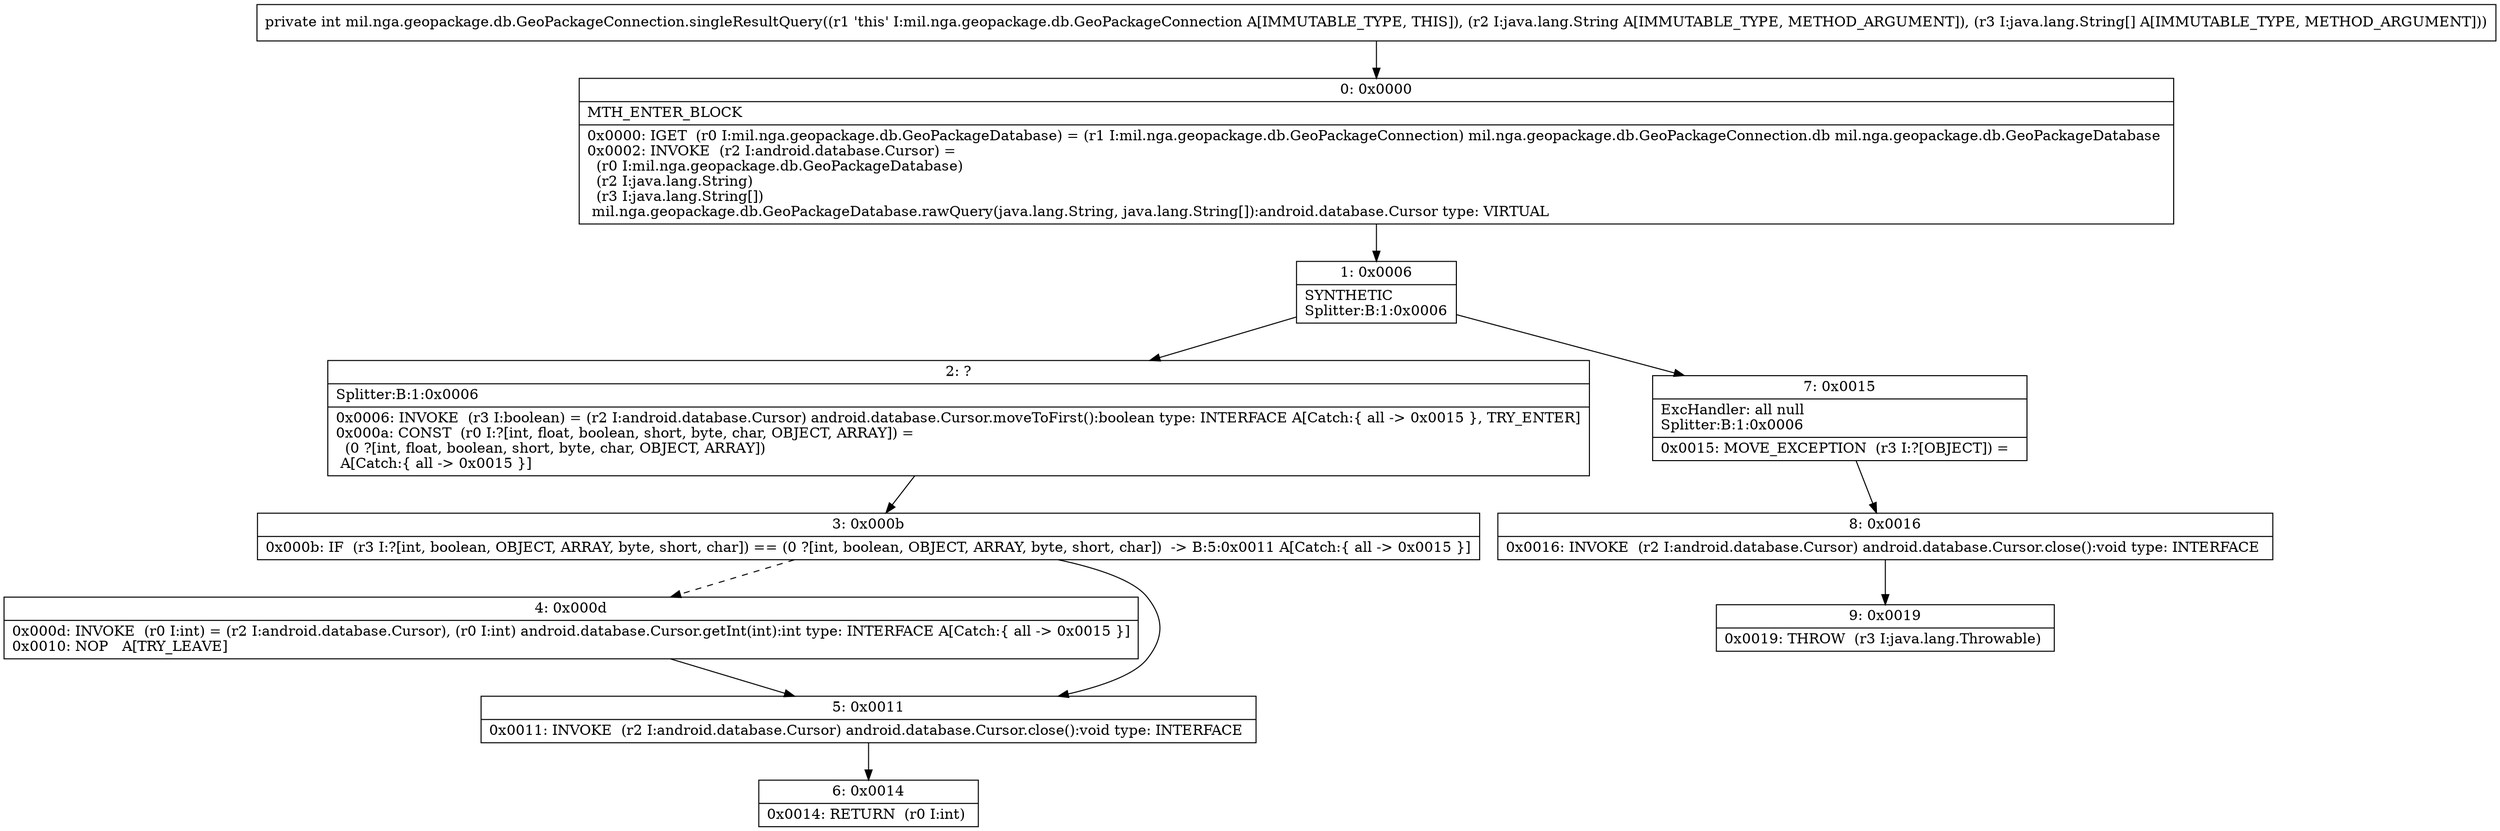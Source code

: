 digraph "CFG formil.nga.geopackage.db.GeoPackageConnection.singleResultQuery(Ljava\/lang\/String;[Ljava\/lang\/String;)I" {
Node_0 [shape=record,label="{0\:\ 0x0000|MTH_ENTER_BLOCK\l|0x0000: IGET  (r0 I:mil.nga.geopackage.db.GeoPackageDatabase) = (r1 I:mil.nga.geopackage.db.GeoPackageConnection) mil.nga.geopackage.db.GeoPackageConnection.db mil.nga.geopackage.db.GeoPackageDatabase \l0x0002: INVOKE  (r2 I:android.database.Cursor) = \l  (r0 I:mil.nga.geopackage.db.GeoPackageDatabase)\l  (r2 I:java.lang.String)\l  (r3 I:java.lang.String[])\l mil.nga.geopackage.db.GeoPackageDatabase.rawQuery(java.lang.String, java.lang.String[]):android.database.Cursor type: VIRTUAL \l}"];
Node_1 [shape=record,label="{1\:\ 0x0006|SYNTHETIC\lSplitter:B:1:0x0006\l}"];
Node_2 [shape=record,label="{2\:\ ?|Splitter:B:1:0x0006\l|0x0006: INVOKE  (r3 I:boolean) = (r2 I:android.database.Cursor) android.database.Cursor.moveToFirst():boolean type: INTERFACE A[Catch:\{ all \-\> 0x0015 \}, TRY_ENTER]\l0x000a: CONST  (r0 I:?[int, float, boolean, short, byte, char, OBJECT, ARRAY]) = \l  (0 ?[int, float, boolean, short, byte, char, OBJECT, ARRAY])\l A[Catch:\{ all \-\> 0x0015 \}]\l}"];
Node_3 [shape=record,label="{3\:\ 0x000b|0x000b: IF  (r3 I:?[int, boolean, OBJECT, ARRAY, byte, short, char]) == (0 ?[int, boolean, OBJECT, ARRAY, byte, short, char])  \-\> B:5:0x0011 A[Catch:\{ all \-\> 0x0015 \}]\l}"];
Node_4 [shape=record,label="{4\:\ 0x000d|0x000d: INVOKE  (r0 I:int) = (r2 I:android.database.Cursor), (r0 I:int) android.database.Cursor.getInt(int):int type: INTERFACE A[Catch:\{ all \-\> 0x0015 \}]\l0x0010: NOP   A[TRY_LEAVE]\l}"];
Node_5 [shape=record,label="{5\:\ 0x0011|0x0011: INVOKE  (r2 I:android.database.Cursor) android.database.Cursor.close():void type: INTERFACE \l}"];
Node_6 [shape=record,label="{6\:\ 0x0014|0x0014: RETURN  (r0 I:int) \l}"];
Node_7 [shape=record,label="{7\:\ 0x0015|ExcHandler: all null\lSplitter:B:1:0x0006\l|0x0015: MOVE_EXCEPTION  (r3 I:?[OBJECT]) =  \l}"];
Node_8 [shape=record,label="{8\:\ 0x0016|0x0016: INVOKE  (r2 I:android.database.Cursor) android.database.Cursor.close():void type: INTERFACE \l}"];
Node_9 [shape=record,label="{9\:\ 0x0019|0x0019: THROW  (r3 I:java.lang.Throwable) \l}"];
MethodNode[shape=record,label="{private int mil.nga.geopackage.db.GeoPackageConnection.singleResultQuery((r1 'this' I:mil.nga.geopackage.db.GeoPackageConnection A[IMMUTABLE_TYPE, THIS]), (r2 I:java.lang.String A[IMMUTABLE_TYPE, METHOD_ARGUMENT]), (r3 I:java.lang.String[] A[IMMUTABLE_TYPE, METHOD_ARGUMENT])) }"];
MethodNode -> Node_0;
Node_0 -> Node_1;
Node_1 -> Node_2;
Node_1 -> Node_7;
Node_2 -> Node_3;
Node_3 -> Node_4[style=dashed];
Node_3 -> Node_5;
Node_4 -> Node_5;
Node_5 -> Node_6;
Node_7 -> Node_8;
Node_8 -> Node_9;
}

